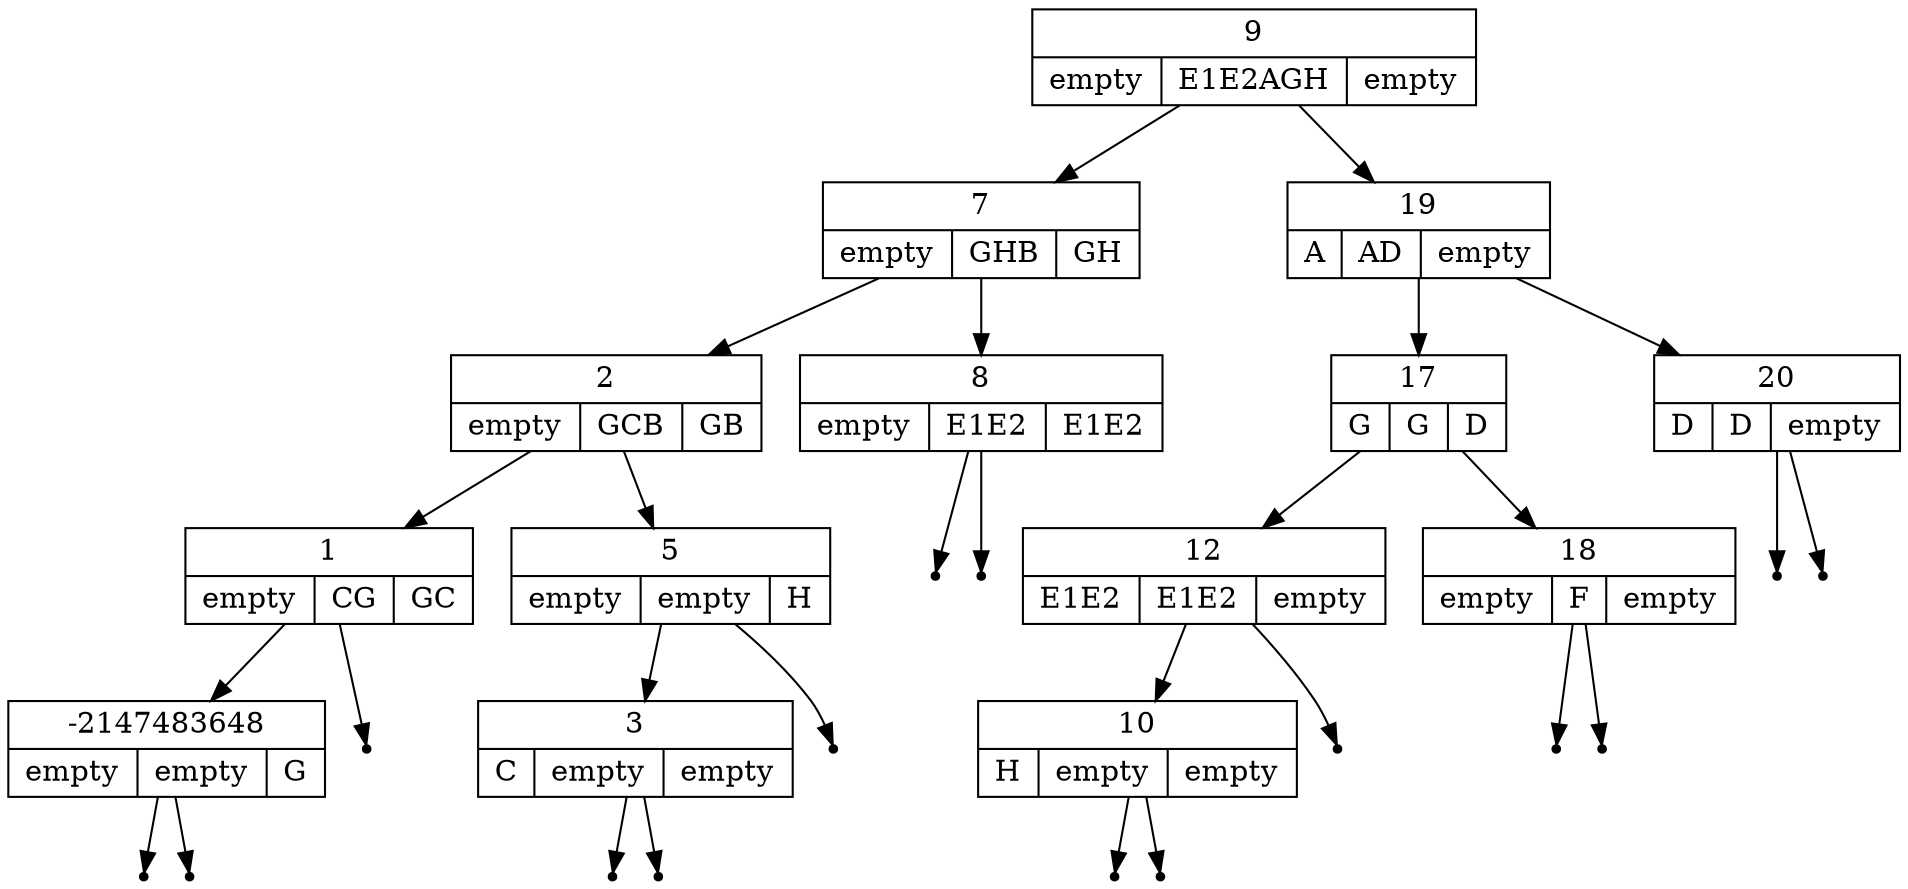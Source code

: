 digraph IntervalBinarySearchTree {
	node [shape=record];
	struct0 [label="{<key> 9|{empty|E1
E2
A
G
H|empty}}"];
	struct1 [label="{<key> 7|{empty|G
H
B|G
H}}"];
	struct0 -> struct1;
	struct2 [label="{<key> 2|{empty|G
C
B|G
B}}"];
	struct1 -> struct2;
	struct3 [label="{<key> 1|{empty|C
G|G
C}}"];
	struct2 -> struct3;
	struct4 [label="{<key> -2147483648|{empty|empty|G}}"];
	struct3 -> struct4;
	leaf0[shape=point];
	struct4:left -> leaf0;
	leaf1[shape=point];
	struct4:right -> leaf1;
	leaf2[shape=point];
	struct3:right -> leaf2;
	struct5 [label="{<key> 5|{empty|empty|H}}"];
	struct2 -> struct5;
	struct6 [label="{<key> 3|{C|empty|empty}}"];
	struct5 -> struct6;
	leaf3[shape=point];
	struct6:left -> leaf3;
	leaf4[shape=point];
	struct6:right -> leaf4;
	leaf5[shape=point];
	struct5:right -> leaf5;
	struct7 [label="{<key> 8|{empty|E1
E2|E1
E2}}"];
	struct1 -> struct7;
	leaf6[shape=point];
	struct7:left -> leaf6;
	leaf7[shape=point];
	struct7:right -> leaf7;
	struct8 [label="{<key> 19|{A|A
D|empty}}"];
	struct0 -> struct8;
	struct9 [label="{<key> 17|{G|G|D}}"];
	struct8 -> struct9;
	struct10 [label="{<key> 12|{E1
E2|E1
E2|empty}}"];
	struct9 -> struct10;
	struct11 [label="{<key> 10|{H|empty|empty}}"];
	struct10 -> struct11;
	leaf8[shape=point];
	struct11:left -> leaf8;
	leaf9[shape=point];
	struct11:right -> leaf9;
	leaf10[shape=point];
	struct10:right -> leaf10;
	struct12 [label="{<key> 18|{empty|F|empty}}"];
	struct9 -> struct12;
	leaf11[shape=point];
	struct12:left -> leaf11;
	leaf12[shape=point];
	struct12:right -> leaf12;
	struct13 [label="{<key> 20|{D|D|empty}}"];
	struct8 -> struct13;
	leaf13[shape=point];
	struct13:left -> leaf13;
	leaf14[shape=point];
	struct13:right -> leaf14;
}
